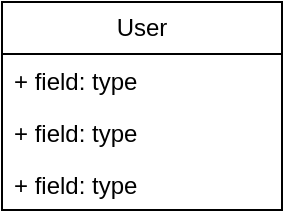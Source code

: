 <mxfile version="24.6.2" type="github">
  <diagram name="ページ1" id="J82WmbOzsomFr6jDAw59">
    <mxGraphModel dx="752" dy="458" grid="1" gridSize="10" guides="1" tooltips="1" connect="1" arrows="1" fold="1" page="1" pageScale="1" pageWidth="827" pageHeight="1169" math="0" shadow="0">
      <root>
        <mxCell id="0" />
        <mxCell id="1" parent="0" />
        <mxCell id="2SzVyAF_JUBZiLxPR9rY-1" value="User" style="swimlane;fontStyle=0;childLayout=stackLayout;horizontal=1;startSize=26;fillColor=none;horizontalStack=0;resizeParent=1;resizeParentMax=0;resizeLast=0;collapsible=1;marginBottom=0;whiteSpace=wrap;html=1;" vertex="1" parent="1">
          <mxGeometry x="130" y="60" width="140" height="104" as="geometry" />
        </mxCell>
        <mxCell id="2SzVyAF_JUBZiLxPR9rY-2" value="+ field: type" style="text;strokeColor=none;fillColor=none;align=left;verticalAlign=top;spacingLeft=4;spacingRight=4;overflow=hidden;rotatable=0;points=[[0,0.5],[1,0.5]];portConstraint=eastwest;whiteSpace=wrap;html=1;" vertex="1" parent="2SzVyAF_JUBZiLxPR9rY-1">
          <mxGeometry y="26" width="140" height="26" as="geometry" />
        </mxCell>
        <mxCell id="2SzVyAF_JUBZiLxPR9rY-3" value="+ field: type" style="text;strokeColor=none;fillColor=none;align=left;verticalAlign=top;spacingLeft=4;spacingRight=4;overflow=hidden;rotatable=0;points=[[0,0.5],[1,0.5]];portConstraint=eastwest;whiteSpace=wrap;html=1;" vertex="1" parent="2SzVyAF_JUBZiLxPR9rY-1">
          <mxGeometry y="52" width="140" height="26" as="geometry" />
        </mxCell>
        <mxCell id="2SzVyAF_JUBZiLxPR9rY-4" value="+ field: type" style="text;strokeColor=none;fillColor=none;align=left;verticalAlign=top;spacingLeft=4;spacingRight=4;overflow=hidden;rotatable=0;points=[[0,0.5],[1,0.5]];portConstraint=eastwest;whiteSpace=wrap;html=1;" vertex="1" parent="2SzVyAF_JUBZiLxPR9rY-1">
          <mxGeometry y="78" width="140" height="26" as="geometry" />
        </mxCell>
      </root>
    </mxGraphModel>
  </diagram>
</mxfile>
